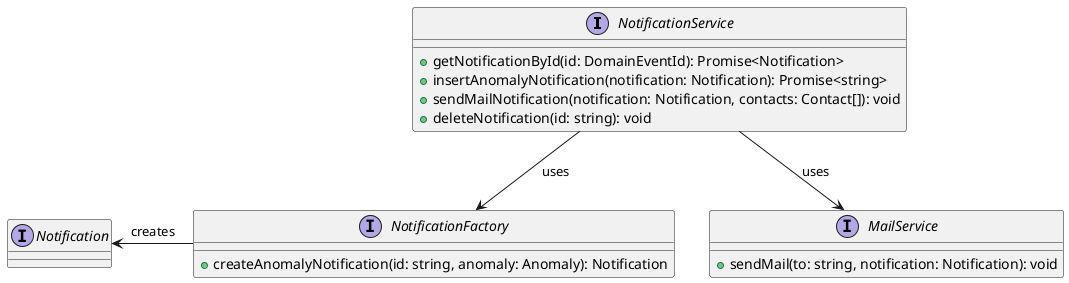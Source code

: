 @startuml

!startsub NotificationRoot

interface NotificationService {
  + getNotificationById(id: DomainEventId): Promise<Notification>
  + insertAnomalyNotification(notification: Notification): Promise<string>
  + sendMailNotification(notification: Notification, contacts: Contact[]): void
  + deleteNotification(id: string): void
}
!endsub NotificationRoot

NotificationService --> MailService : uses
NotificationService --> NotificationFactory : uses

interface MailService {
  + sendMail(to: string, notification: Notification): void
}

interface Notification

interface NotificationFactory {
  + createAnomalyNotification(id: string, anomaly: Anomaly): Notification
}

NotificationFactory -left-> Notification : creates

@enduml
